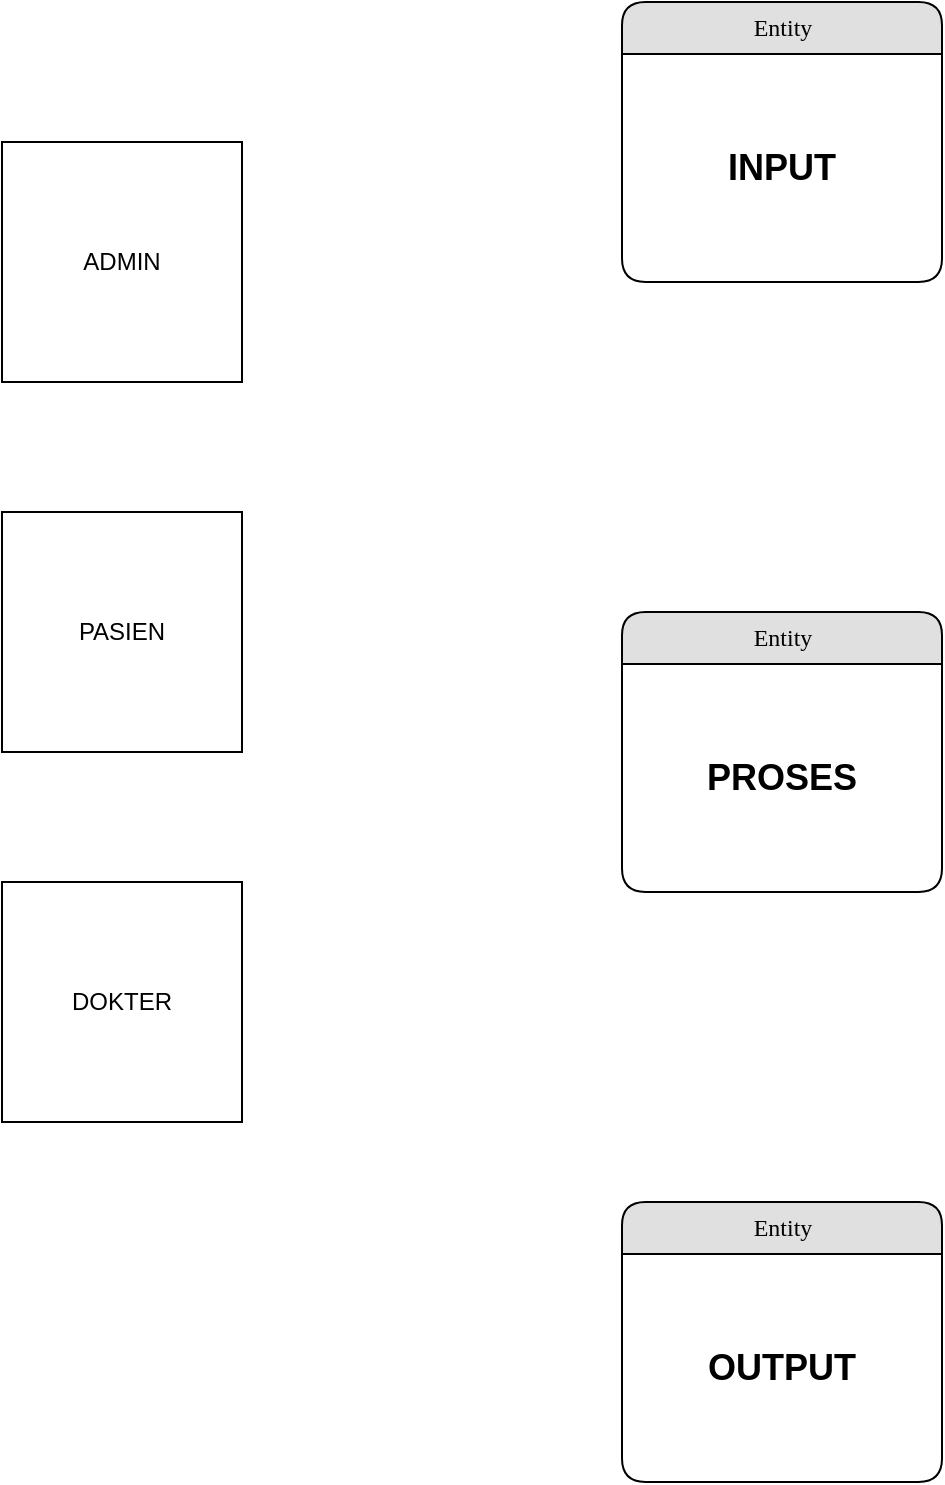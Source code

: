 <mxfile version="23.0.1" type="github">
  <diagram name="Page-1" id="b520641d-4fe3-3701-9064-5fc419738815">
    <mxGraphModel dx="1100" dy="700" grid="1" gridSize="10" guides="1" tooltips="1" connect="1" arrows="1" fold="1" page="1" pageScale="1" pageWidth="1100" pageHeight="850" background="none" math="0" shadow="0">
      <root>
        <mxCell id="0" />
        <mxCell id="1" parent="0" />
        <mxCell id="21ea969265ad0168-10" value="Entity" style="swimlane;html=1;fontStyle=0;childLayout=stackLayout;horizontal=1;startSize=26;fillColor=#e0e0e0;horizontalStack=0;resizeParent=1;resizeLast=0;collapsible=1;marginBottom=0;swimlaneFillColor=#ffffff;align=center;rounded=1;shadow=0;comic=0;labelBackgroundColor=none;strokeWidth=1;fontFamily=Verdana;fontSize=12" parent="1" vertex="1">
          <mxGeometry x="470" y="50" width="160" height="140" as="geometry" />
        </mxCell>
        <mxCell id="21ea969265ad0168-11" value="&lt;b&gt;&lt;font style=&quot;font-size: 18px;&quot;&gt;INPUT&lt;/font&gt;&lt;/b&gt;" style="text;html=1;strokeColor=none;fillColor=none;spacingLeft=4;spacingRight=4;whiteSpace=wrap;overflow=hidden;rotatable=0;points=[[0,0.5],[1,0.5]];portConstraint=eastwest;verticalAlign=middle;align=center;" parent="21ea969265ad0168-10" vertex="1">
          <mxGeometry y="26" width="160" height="114" as="geometry" />
        </mxCell>
        <mxCell id="BP24K6yhhOt0I9AYUpwi-2" value="Entity" style="swimlane;html=1;fontStyle=0;childLayout=stackLayout;horizontal=1;startSize=26;fillColor=#e0e0e0;horizontalStack=0;resizeParent=1;resizeLast=0;collapsible=1;marginBottom=0;swimlaneFillColor=#ffffff;align=center;rounded=1;shadow=0;comic=0;labelBackgroundColor=none;strokeWidth=1;fontFamily=Verdana;fontSize=12" vertex="1" parent="1">
          <mxGeometry x="470" y="355" width="160" height="140" as="geometry" />
        </mxCell>
        <mxCell id="BP24K6yhhOt0I9AYUpwi-3" value="&lt;b&gt;&lt;font style=&quot;font-size: 18px;&quot;&gt;PROSES&lt;/font&gt;&lt;/b&gt;" style="text;html=1;strokeColor=none;fillColor=none;spacingLeft=4;spacingRight=4;whiteSpace=wrap;overflow=hidden;rotatable=0;points=[[0,0.5],[1,0.5]];portConstraint=eastwest;verticalAlign=middle;align=center;" vertex="1" parent="BP24K6yhhOt0I9AYUpwi-2">
          <mxGeometry y="26" width="160" height="114" as="geometry" />
        </mxCell>
        <mxCell id="BP24K6yhhOt0I9AYUpwi-4" value="Entity" style="swimlane;html=1;fontStyle=0;childLayout=stackLayout;horizontal=1;startSize=26;fillColor=#e0e0e0;horizontalStack=0;resizeParent=1;resizeLast=0;collapsible=1;marginBottom=0;swimlaneFillColor=#ffffff;align=center;rounded=1;shadow=0;comic=0;labelBackgroundColor=none;strokeWidth=1;fontFamily=Verdana;fontSize=12" vertex="1" parent="1">
          <mxGeometry x="470" y="650" width="160" height="140" as="geometry" />
        </mxCell>
        <mxCell id="BP24K6yhhOt0I9AYUpwi-5" value="&lt;b&gt;&lt;font style=&quot;font-size: 18px;&quot;&gt;OUTPUT&lt;/font&gt;&lt;/b&gt;" style="text;html=1;strokeColor=none;fillColor=none;spacingLeft=4;spacingRight=4;whiteSpace=wrap;overflow=hidden;rotatable=0;points=[[0,0.5],[1,0.5]];portConstraint=eastwest;verticalAlign=middle;align=center;" vertex="1" parent="BP24K6yhhOt0I9AYUpwi-4">
          <mxGeometry y="26" width="160" height="114" as="geometry" />
        </mxCell>
        <mxCell id="BP24K6yhhOt0I9AYUpwi-6" value="ADMIN" style="whiteSpace=wrap;html=1;aspect=fixed;" vertex="1" parent="1">
          <mxGeometry x="160" y="120" width="120" height="120" as="geometry" />
        </mxCell>
        <mxCell id="BP24K6yhhOt0I9AYUpwi-8" value="PASIEN" style="whiteSpace=wrap;html=1;aspect=fixed;" vertex="1" parent="1">
          <mxGeometry x="160" y="305" width="120" height="120" as="geometry" />
        </mxCell>
        <mxCell id="BP24K6yhhOt0I9AYUpwi-9" value="DOKTER" style="whiteSpace=wrap;html=1;aspect=fixed;" vertex="1" parent="1">
          <mxGeometry x="160" y="490" width="120" height="120" as="geometry" />
        </mxCell>
      </root>
    </mxGraphModel>
  </diagram>
</mxfile>
